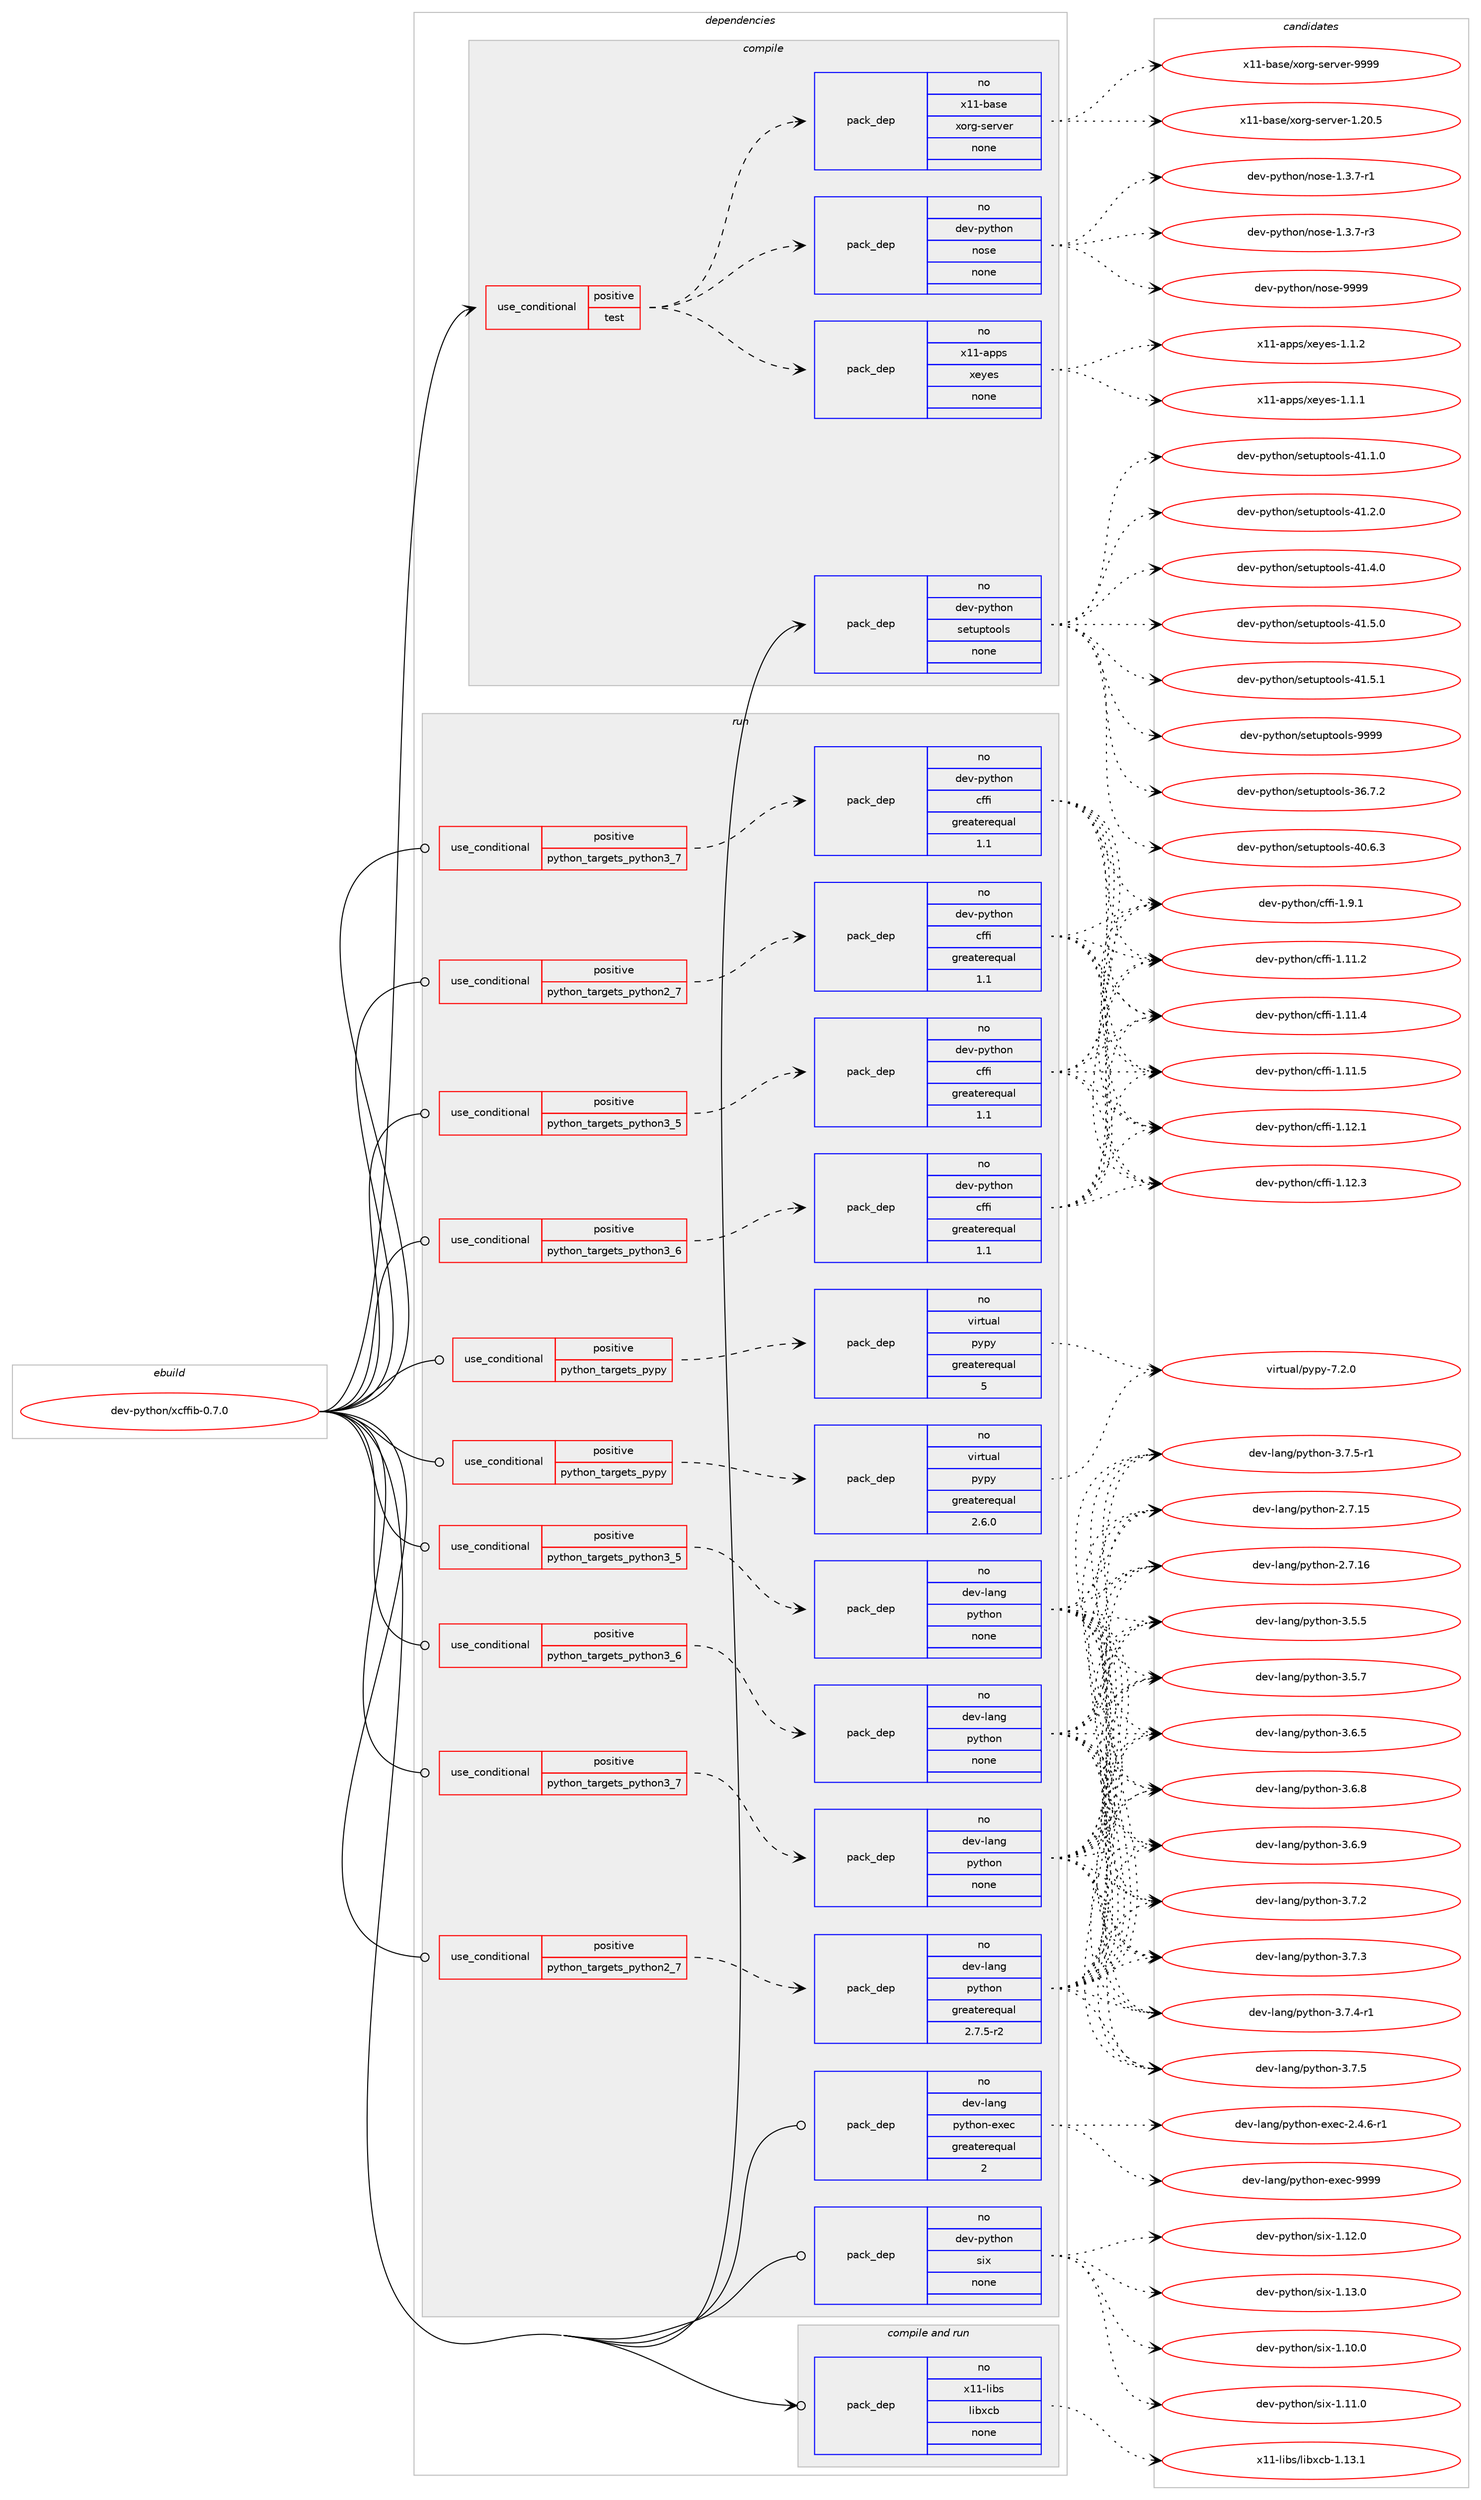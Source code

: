 digraph prolog {

# *************
# Graph options
# *************

newrank=true;
concentrate=true;
compound=true;
graph [rankdir=LR,fontname=Helvetica,fontsize=10,ranksep=1.5];#, ranksep=2.5, nodesep=0.2];
edge  [arrowhead=vee];
node  [fontname=Helvetica,fontsize=10];

# **********
# The ebuild
# **********

subgraph cluster_leftcol {
color=gray;
rank=same;
label=<<i>ebuild</i>>;
id [label="dev-python/xcffib-0.7.0", color=red, width=4, href="../dev-python/xcffib-0.7.0.svg"];
}

# ****************
# The dependencies
# ****************

subgraph cluster_midcol {
color=gray;
label=<<i>dependencies</i>>;
subgraph cluster_compile {
fillcolor="#eeeeee";
style=filled;
label=<<i>compile</i>>;
subgraph cond151661 {
dependency644522 [label=<<TABLE BORDER="0" CELLBORDER="1" CELLSPACING="0" CELLPADDING="4"><TR><TD ROWSPAN="3" CELLPADDING="10">use_conditional</TD></TR><TR><TD>positive</TD></TR><TR><TD>test</TD></TR></TABLE>>, shape=none, color=red];
subgraph pack480972 {
dependency644523 [label=<<TABLE BORDER="0" CELLBORDER="1" CELLSPACING="0" CELLPADDING="4" WIDTH="220"><TR><TD ROWSPAN="6" CELLPADDING="30">pack_dep</TD></TR><TR><TD WIDTH="110">no</TD></TR><TR><TD>dev-python</TD></TR><TR><TD>nose</TD></TR><TR><TD>none</TD></TR><TR><TD></TD></TR></TABLE>>, shape=none, color=blue];
}
dependency644522:e -> dependency644523:w [weight=20,style="dashed",arrowhead="vee"];
subgraph pack480973 {
dependency644524 [label=<<TABLE BORDER="0" CELLBORDER="1" CELLSPACING="0" CELLPADDING="4" WIDTH="220"><TR><TD ROWSPAN="6" CELLPADDING="30">pack_dep</TD></TR><TR><TD WIDTH="110">no</TD></TR><TR><TD>x11-base</TD></TR><TR><TD>xorg-server</TD></TR><TR><TD>none</TD></TR><TR><TD></TD></TR></TABLE>>, shape=none, color=blue];
}
dependency644522:e -> dependency644524:w [weight=20,style="dashed",arrowhead="vee"];
subgraph pack480974 {
dependency644525 [label=<<TABLE BORDER="0" CELLBORDER="1" CELLSPACING="0" CELLPADDING="4" WIDTH="220"><TR><TD ROWSPAN="6" CELLPADDING="30">pack_dep</TD></TR><TR><TD WIDTH="110">no</TD></TR><TR><TD>x11-apps</TD></TR><TR><TD>xeyes</TD></TR><TR><TD>none</TD></TR><TR><TD></TD></TR></TABLE>>, shape=none, color=blue];
}
dependency644522:e -> dependency644525:w [weight=20,style="dashed",arrowhead="vee"];
}
id:e -> dependency644522:w [weight=20,style="solid",arrowhead="vee"];
subgraph pack480975 {
dependency644526 [label=<<TABLE BORDER="0" CELLBORDER="1" CELLSPACING="0" CELLPADDING="4" WIDTH="220"><TR><TD ROWSPAN="6" CELLPADDING="30">pack_dep</TD></TR><TR><TD WIDTH="110">no</TD></TR><TR><TD>dev-python</TD></TR><TR><TD>setuptools</TD></TR><TR><TD>none</TD></TR><TR><TD></TD></TR></TABLE>>, shape=none, color=blue];
}
id:e -> dependency644526:w [weight=20,style="solid",arrowhead="vee"];
}
subgraph cluster_compileandrun {
fillcolor="#eeeeee";
style=filled;
label=<<i>compile and run</i>>;
subgraph pack480976 {
dependency644527 [label=<<TABLE BORDER="0" CELLBORDER="1" CELLSPACING="0" CELLPADDING="4" WIDTH="220"><TR><TD ROWSPAN="6" CELLPADDING="30">pack_dep</TD></TR><TR><TD WIDTH="110">no</TD></TR><TR><TD>x11-libs</TD></TR><TR><TD>libxcb</TD></TR><TR><TD>none</TD></TR><TR><TD></TD></TR></TABLE>>, shape=none, color=blue];
}
id:e -> dependency644527:w [weight=20,style="solid",arrowhead="odotvee"];
}
subgraph cluster_run {
fillcolor="#eeeeee";
style=filled;
label=<<i>run</i>>;
subgraph cond151662 {
dependency644528 [label=<<TABLE BORDER="0" CELLBORDER="1" CELLSPACING="0" CELLPADDING="4"><TR><TD ROWSPAN="3" CELLPADDING="10">use_conditional</TD></TR><TR><TD>positive</TD></TR><TR><TD>python_targets_pypy</TD></TR></TABLE>>, shape=none, color=red];
subgraph pack480977 {
dependency644529 [label=<<TABLE BORDER="0" CELLBORDER="1" CELLSPACING="0" CELLPADDING="4" WIDTH="220"><TR><TD ROWSPAN="6" CELLPADDING="30">pack_dep</TD></TR><TR><TD WIDTH="110">no</TD></TR><TR><TD>virtual</TD></TR><TR><TD>pypy</TD></TR><TR><TD>greaterequal</TD></TR><TR><TD>2.6.0</TD></TR></TABLE>>, shape=none, color=blue];
}
dependency644528:e -> dependency644529:w [weight=20,style="dashed",arrowhead="vee"];
}
id:e -> dependency644528:w [weight=20,style="solid",arrowhead="odot"];
subgraph cond151663 {
dependency644530 [label=<<TABLE BORDER="0" CELLBORDER="1" CELLSPACING="0" CELLPADDING="4"><TR><TD ROWSPAN="3" CELLPADDING="10">use_conditional</TD></TR><TR><TD>positive</TD></TR><TR><TD>python_targets_pypy</TD></TR></TABLE>>, shape=none, color=red];
subgraph pack480978 {
dependency644531 [label=<<TABLE BORDER="0" CELLBORDER="1" CELLSPACING="0" CELLPADDING="4" WIDTH="220"><TR><TD ROWSPAN="6" CELLPADDING="30">pack_dep</TD></TR><TR><TD WIDTH="110">no</TD></TR><TR><TD>virtual</TD></TR><TR><TD>pypy</TD></TR><TR><TD>greaterequal</TD></TR><TR><TD>5</TD></TR></TABLE>>, shape=none, color=blue];
}
dependency644530:e -> dependency644531:w [weight=20,style="dashed",arrowhead="vee"];
}
id:e -> dependency644530:w [weight=20,style="solid",arrowhead="odot"];
subgraph cond151664 {
dependency644532 [label=<<TABLE BORDER="0" CELLBORDER="1" CELLSPACING="0" CELLPADDING="4"><TR><TD ROWSPAN="3" CELLPADDING="10">use_conditional</TD></TR><TR><TD>positive</TD></TR><TR><TD>python_targets_python2_7</TD></TR></TABLE>>, shape=none, color=red];
subgraph pack480979 {
dependency644533 [label=<<TABLE BORDER="0" CELLBORDER="1" CELLSPACING="0" CELLPADDING="4" WIDTH="220"><TR><TD ROWSPAN="6" CELLPADDING="30">pack_dep</TD></TR><TR><TD WIDTH="110">no</TD></TR><TR><TD>dev-lang</TD></TR><TR><TD>python</TD></TR><TR><TD>greaterequal</TD></TR><TR><TD>2.7.5-r2</TD></TR></TABLE>>, shape=none, color=blue];
}
dependency644532:e -> dependency644533:w [weight=20,style="dashed",arrowhead="vee"];
}
id:e -> dependency644532:w [weight=20,style="solid",arrowhead="odot"];
subgraph cond151665 {
dependency644534 [label=<<TABLE BORDER="0" CELLBORDER="1" CELLSPACING="0" CELLPADDING="4"><TR><TD ROWSPAN="3" CELLPADDING="10">use_conditional</TD></TR><TR><TD>positive</TD></TR><TR><TD>python_targets_python2_7</TD></TR></TABLE>>, shape=none, color=red];
subgraph pack480980 {
dependency644535 [label=<<TABLE BORDER="0" CELLBORDER="1" CELLSPACING="0" CELLPADDING="4" WIDTH="220"><TR><TD ROWSPAN="6" CELLPADDING="30">pack_dep</TD></TR><TR><TD WIDTH="110">no</TD></TR><TR><TD>dev-python</TD></TR><TR><TD>cffi</TD></TR><TR><TD>greaterequal</TD></TR><TR><TD>1.1</TD></TR></TABLE>>, shape=none, color=blue];
}
dependency644534:e -> dependency644535:w [weight=20,style="dashed",arrowhead="vee"];
}
id:e -> dependency644534:w [weight=20,style="solid",arrowhead="odot"];
subgraph cond151666 {
dependency644536 [label=<<TABLE BORDER="0" CELLBORDER="1" CELLSPACING="0" CELLPADDING="4"><TR><TD ROWSPAN="3" CELLPADDING="10">use_conditional</TD></TR><TR><TD>positive</TD></TR><TR><TD>python_targets_python3_5</TD></TR></TABLE>>, shape=none, color=red];
subgraph pack480981 {
dependency644537 [label=<<TABLE BORDER="0" CELLBORDER="1" CELLSPACING="0" CELLPADDING="4" WIDTH="220"><TR><TD ROWSPAN="6" CELLPADDING="30">pack_dep</TD></TR><TR><TD WIDTH="110">no</TD></TR><TR><TD>dev-lang</TD></TR><TR><TD>python</TD></TR><TR><TD>none</TD></TR><TR><TD></TD></TR></TABLE>>, shape=none, color=blue];
}
dependency644536:e -> dependency644537:w [weight=20,style="dashed",arrowhead="vee"];
}
id:e -> dependency644536:w [weight=20,style="solid",arrowhead="odot"];
subgraph cond151667 {
dependency644538 [label=<<TABLE BORDER="0" CELLBORDER="1" CELLSPACING="0" CELLPADDING="4"><TR><TD ROWSPAN="3" CELLPADDING="10">use_conditional</TD></TR><TR><TD>positive</TD></TR><TR><TD>python_targets_python3_5</TD></TR></TABLE>>, shape=none, color=red];
subgraph pack480982 {
dependency644539 [label=<<TABLE BORDER="0" CELLBORDER="1" CELLSPACING="0" CELLPADDING="4" WIDTH="220"><TR><TD ROWSPAN="6" CELLPADDING="30">pack_dep</TD></TR><TR><TD WIDTH="110">no</TD></TR><TR><TD>dev-python</TD></TR><TR><TD>cffi</TD></TR><TR><TD>greaterequal</TD></TR><TR><TD>1.1</TD></TR></TABLE>>, shape=none, color=blue];
}
dependency644538:e -> dependency644539:w [weight=20,style="dashed",arrowhead="vee"];
}
id:e -> dependency644538:w [weight=20,style="solid",arrowhead="odot"];
subgraph cond151668 {
dependency644540 [label=<<TABLE BORDER="0" CELLBORDER="1" CELLSPACING="0" CELLPADDING="4"><TR><TD ROWSPAN="3" CELLPADDING="10">use_conditional</TD></TR><TR><TD>positive</TD></TR><TR><TD>python_targets_python3_6</TD></TR></TABLE>>, shape=none, color=red];
subgraph pack480983 {
dependency644541 [label=<<TABLE BORDER="0" CELLBORDER="1" CELLSPACING="0" CELLPADDING="4" WIDTH="220"><TR><TD ROWSPAN="6" CELLPADDING="30">pack_dep</TD></TR><TR><TD WIDTH="110">no</TD></TR><TR><TD>dev-lang</TD></TR><TR><TD>python</TD></TR><TR><TD>none</TD></TR><TR><TD></TD></TR></TABLE>>, shape=none, color=blue];
}
dependency644540:e -> dependency644541:w [weight=20,style="dashed",arrowhead="vee"];
}
id:e -> dependency644540:w [weight=20,style="solid",arrowhead="odot"];
subgraph cond151669 {
dependency644542 [label=<<TABLE BORDER="0" CELLBORDER="1" CELLSPACING="0" CELLPADDING="4"><TR><TD ROWSPAN="3" CELLPADDING="10">use_conditional</TD></TR><TR><TD>positive</TD></TR><TR><TD>python_targets_python3_6</TD></TR></TABLE>>, shape=none, color=red];
subgraph pack480984 {
dependency644543 [label=<<TABLE BORDER="0" CELLBORDER="1" CELLSPACING="0" CELLPADDING="4" WIDTH="220"><TR><TD ROWSPAN="6" CELLPADDING="30">pack_dep</TD></TR><TR><TD WIDTH="110">no</TD></TR><TR><TD>dev-python</TD></TR><TR><TD>cffi</TD></TR><TR><TD>greaterequal</TD></TR><TR><TD>1.1</TD></TR></TABLE>>, shape=none, color=blue];
}
dependency644542:e -> dependency644543:w [weight=20,style="dashed",arrowhead="vee"];
}
id:e -> dependency644542:w [weight=20,style="solid",arrowhead="odot"];
subgraph cond151670 {
dependency644544 [label=<<TABLE BORDER="0" CELLBORDER="1" CELLSPACING="0" CELLPADDING="4"><TR><TD ROWSPAN="3" CELLPADDING="10">use_conditional</TD></TR><TR><TD>positive</TD></TR><TR><TD>python_targets_python3_7</TD></TR></TABLE>>, shape=none, color=red];
subgraph pack480985 {
dependency644545 [label=<<TABLE BORDER="0" CELLBORDER="1" CELLSPACING="0" CELLPADDING="4" WIDTH="220"><TR><TD ROWSPAN="6" CELLPADDING="30">pack_dep</TD></TR><TR><TD WIDTH="110">no</TD></TR><TR><TD>dev-lang</TD></TR><TR><TD>python</TD></TR><TR><TD>none</TD></TR><TR><TD></TD></TR></TABLE>>, shape=none, color=blue];
}
dependency644544:e -> dependency644545:w [weight=20,style="dashed",arrowhead="vee"];
}
id:e -> dependency644544:w [weight=20,style="solid",arrowhead="odot"];
subgraph cond151671 {
dependency644546 [label=<<TABLE BORDER="0" CELLBORDER="1" CELLSPACING="0" CELLPADDING="4"><TR><TD ROWSPAN="3" CELLPADDING="10">use_conditional</TD></TR><TR><TD>positive</TD></TR><TR><TD>python_targets_python3_7</TD></TR></TABLE>>, shape=none, color=red];
subgraph pack480986 {
dependency644547 [label=<<TABLE BORDER="0" CELLBORDER="1" CELLSPACING="0" CELLPADDING="4" WIDTH="220"><TR><TD ROWSPAN="6" CELLPADDING="30">pack_dep</TD></TR><TR><TD WIDTH="110">no</TD></TR><TR><TD>dev-python</TD></TR><TR><TD>cffi</TD></TR><TR><TD>greaterequal</TD></TR><TR><TD>1.1</TD></TR></TABLE>>, shape=none, color=blue];
}
dependency644546:e -> dependency644547:w [weight=20,style="dashed",arrowhead="vee"];
}
id:e -> dependency644546:w [weight=20,style="solid",arrowhead="odot"];
subgraph pack480987 {
dependency644548 [label=<<TABLE BORDER="0" CELLBORDER="1" CELLSPACING="0" CELLPADDING="4" WIDTH="220"><TR><TD ROWSPAN="6" CELLPADDING="30">pack_dep</TD></TR><TR><TD WIDTH="110">no</TD></TR><TR><TD>dev-lang</TD></TR><TR><TD>python-exec</TD></TR><TR><TD>greaterequal</TD></TR><TR><TD>2</TD></TR></TABLE>>, shape=none, color=blue];
}
id:e -> dependency644548:w [weight=20,style="solid",arrowhead="odot"];
subgraph pack480988 {
dependency644549 [label=<<TABLE BORDER="0" CELLBORDER="1" CELLSPACING="0" CELLPADDING="4" WIDTH="220"><TR><TD ROWSPAN="6" CELLPADDING="30">pack_dep</TD></TR><TR><TD WIDTH="110">no</TD></TR><TR><TD>dev-python</TD></TR><TR><TD>six</TD></TR><TR><TD>none</TD></TR><TR><TD></TD></TR></TABLE>>, shape=none, color=blue];
}
id:e -> dependency644549:w [weight=20,style="solid",arrowhead="odot"];
}
}

# **************
# The candidates
# **************

subgraph cluster_choices {
rank=same;
color=gray;
label=<<i>candidates</i>>;

subgraph choice480972 {
color=black;
nodesep=1;
choice10010111845112121116104111110471101111151014549465146554511449 [label="dev-python/nose-1.3.7-r1", color=red, width=4,href="../dev-python/nose-1.3.7-r1.svg"];
choice10010111845112121116104111110471101111151014549465146554511451 [label="dev-python/nose-1.3.7-r3", color=red, width=4,href="../dev-python/nose-1.3.7-r3.svg"];
choice10010111845112121116104111110471101111151014557575757 [label="dev-python/nose-9999", color=red, width=4,href="../dev-python/nose-9999.svg"];
dependency644523:e -> choice10010111845112121116104111110471101111151014549465146554511449:w [style=dotted,weight="100"];
dependency644523:e -> choice10010111845112121116104111110471101111151014549465146554511451:w [style=dotted,weight="100"];
dependency644523:e -> choice10010111845112121116104111110471101111151014557575757:w [style=dotted,weight="100"];
}
subgraph choice480973 {
color=black;
nodesep=1;
choice1204949459897115101471201111141034511510111411810111445494650484653 [label="x11-base/xorg-server-1.20.5", color=red, width=4,href="../x11-base/xorg-server-1.20.5.svg"];
choice120494945989711510147120111114103451151011141181011144557575757 [label="x11-base/xorg-server-9999", color=red, width=4,href="../x11-base/xorg-server-9999.svg"];
dependency644524:e -> choice1204949459897115101471201111141034511510111411810111445494650484653:w [style=dotted,weight="100"];
dependency644524:e -> choice120494945989711510147120111114103451151011141181011144557575757:w [style=dotted,weight="100"];
}
subgraph choice480974 {
color=black;
nodesep=1;
choice1204949459711211211547120101121101115454946494649 [label="x11-apps/xeyes-1.1.1", color=red, width=4,href="../x11-apps/xeyes-1.1.1.svg"];
choice1204949459711211211547120101121101115454946494650 [label="x11-apps/xeyes-1.1.2", color=red, width=4,href="../x11-apps/xeyes-1.1.2.svg"];
dependency644525:e -> choice1204949459711211211547120101121101115454946494649:w [style=dotted,weight="100"];
dependency644525:e -> choice1204949459711211211547120101121101115454946494650:w [style=dotted,weight="100"];
}
subgraph choice480975 {
color=black;
nodesep=1;
choice100101118451121211161041111104711510111611711211611111110811545515446554650 [label="dev-python/setuptools-36.7.2", color=red, width=4,href="../dev-python/setuptools-36.7.2.svg"];
choice100101118451121211161041111104711510111611711211611111110811545524846544651 [label="dev-python/setuptools-40.6.3", color=red, width=4,href="../dev-python/setuptools-40.6.3.svg"];
choice100101118451121211161041111104711510111611711211611111110811545524946494648 [label="dev-python/setuptools-41.1.0", color=red, width=4,href="../dev-python/setuptools-41.1.0.svg"];
choice100101118451121211161041111104711510111611711211611111110811545524946504648 [label="dev-python/setuptools-41.2.0", color=red, width=4,href="../dev-python/setuptools-41.2.0.svg"];
choice100101118451121211161041111104711510111611711211611111110811545524946524648 [label="dev-python/setuptools-41.4.0", color=red, width=4,href="../dev-python/setuptools-41.4.0.svg"];
choice100101118451121211161041111104711510111611711211611111110811545524946534648 [label="dev-python/setuptools-41.5.0", color=red, width=4,href="../dev-python/setuptools-41.5.0.svg"];
choice100101118451121211161041111104711510111611711211611111110811545524946534649 [label="dev-python/setuptools-41.5.1", color=red, width=4,href="../dev-python/setuptools-41.5.1.svg"];
choice10010111845112121116104111110471151011161171121161111111081154557575757 [label="dev-python/setuptools-9999", color=red, width=4,href="../dev-python/setuptools-9999.svg"];
dependency644526:e -> choice100101118451121211161041111104711510111611711211611111110811545515446554650:w [style=dotted,weight="100"];
dependency644526:e -> choice100101118451121211161041111104711510111611711211611111110811545524846544651:w [style=dotted,weight="100"];
dependency644526:e -> choice100101118451121211161041111104711510111611711211611111110811545524946494648:w [style=dotted,weight="100"];
dependency644526:e -> choice100101118451121211161041111104711510111611711211611111110811545524946504648:w [style=dotted,weight="100"];
dependency644526:e -> choice100101118451121211161041111104711510111611711211611111110811545524946524648:w [style=dotted,weight="100"];
dependency644526:e -> choice100101118451121211161041111104711510111611711211611111110811545524946534648:w [style=dotted,weight="100"];
dependency644526:e -> choice100101118451121211161041111104711510111611711211611111110811545524946534649:w [style=dotted,weight="100"];
dependency644526:e -> choice10010111845112121116104111110471151011161171121161111111081154557575757:w [style=dotted,weight="100"];
}
subgraph choice480976 {
color=black;
nodesep=1;
choice120494945108105981154710810598120999845494649514649 [label="x11-libs/libxcb-1.13.1", color=red, width=4,href="../x11-libs/libxcb-1.13.1.svg"];
dependency644527:e -> choice120494945108105981154710810598120999845494649514649:w [style=dotted,weight="100"];
}
subgraph choice480977 {
color=black;
nodesep=1;
choice1181051141161179710847112121112121455546504648 [label="virtual/pypy-7.2.0", color=red, width=4,href="../virtual/pypy-7.2.0.svg"];
dependency644529:e -> choice1181051141161179710847112121112121455546504648:w [style=dotted,weight="100"];
}
subgraph choice480978 {
color=black;
nodesep=1;
choice1181051141161179710847112121112121455546504648 [label="virtual/pypy-7.2.0", color=red, width=4,href="../virtual/pypy-7.2.0.svg"];
dependency644531:e -> choice1181051141161179710847112121112121455546504648:w [style=dotted,weight="100"];
}
subgraph choice480979 {
color=black;
nodesep=1;
choice10010111845108971101034711212111610411111045504655464953 [label="dev-lang/python-2.7.15", color=red, width=4,href="../dev-lang/python-2.7.15.svg"];
choice10010111845108971101034711212111610411111045504655464954 [label="dev-lang/python-2.7.16", color=red, width=4,href="../dev-lang/python-2.7.16.svg"];
choice100101118451089711010347112121116104111110455146534653 [label="dev-lang/python-3.5.5", color=red, width=4,href="../dev-lang/python-3.5.5.svg"];
choice100101118451089711010347112121116104111110455146534655 [label="dev-lang/python-3.5.7", color=red, width=4,href="../dev-lang/python-3.5.7.svg"];
choice100101118451089711010347112121116104111110455146544653 [label="dev-lang/python-3.6.5", color=red, width=4,href="../dev-lang/python-3.6.5.svg"];
choice100101118451089711010347112121116104111110455146544656 [label="dev-lang/python-3.6.8", color=red, width=4,href="../dev-lang/python-3.6.8.svg"];
choice100101118451089711010347112121116104111110455146544657 [label="dev-lang/python-3.6.9", color=red, width=4,href="../dev-lang/python-3.6.9.svg"];
choice100101118451089711010347112121116104111110455146554650 [label="dev-lang/python-3.7.2", color=red, width=4,href="../dev-lang/python-3.7.2.svg"];
choice100101118451089711010347112121116104111110455146554651 [label="dev-lang/python-3.7.3", color=red, width=4,href="../dev-lang/python-3.7.3.svg"];
choice1001011184510897110103471121211161041111104551465546524511449 [label="dev-lang/python-3.7.4-r1", color=red, width=4,href="../dev-lang/python-3.7.4-r1.svg"];
choice100101118451089711010347112121116104111110455146554653 [label="dev-lang/python-3.7.5", color=red, width=4,href="../dev-lang/python-3.7.5.svg"];
choice1001011184510897110103471121211161041111104551465546534511449 [label="dev-lang/python-3.7.5-r1", color=red, width=4,href="../dev-lang/python-3.7.5-r1.svg"];
dependency644533:e -> choice10010111845108971101034711212111610411111045504655464953:w [style=dotted,weight="100"];
dependency644533:e -> choice10010111845108971101034711212111610411111045504655464954:w [style=dotted,weight="100"];
dependency644533:e -> choice100101118451089711010347112121116104111110455146534653:w [style=dotted,weight="100"];
dependency644533:e -> choice100101118451089711010347112121116104111110455146534655:w [style=dotted,weight="100"];
dependency644533:e -> choice100101118451089711010347112121116104111110455146544653:w [style=dotted,weight="100"];
dependency644533:e -> choice100101118451089711010347112121116104111110455146544656:w [style=dotted,weight="100"];
dependency644533:e -> choice100101118451089711010347112121116104111110455146544657:w [style=dotted,weight="100"];
dependency644533:e -> choice100101118451089711010347112121116104111110455146554650:w [style=dotted,weight="100"];
dependency644533:e -> choice100101118451089711010347112121116104111110455146554651:w [style=dotted,weight="100"];
dependency644533:e -> choice1001011184510897110103471121211161041111104551465546524511449:w [style=dotted,weight="100"];
dependency644533:e -> choice100101118451089711010347112121116104111110455146554653:w [style=dotted,weight="100"];
dependency644533:e -> choice1001011184510897110103471121211161041111104551465546534511449:w [style=dotted,weight="100"];
}
subgraph choice480980 {
color=black;
nodesep=1;
choice10010111845112121116104111110479910210210545494649494650 [label="dev-python/cffi-1.11.2", color=red, width=4,href="../dev-python/cffi-1.11.2.svg"];
choice10010111845112121116104111110479910210210545494649494652 [label="dev-python/cffi-1.11.4", color=red, width=4,href="../dev-python/cffi-1.11.4.svg"];
choice10010111845112121116104111110479910210210545494649494653 [label="dev-python/cffi-1.11.5", color=red, width=4,href="../dev-python/cffi-1.11.5.svg"];
choice10010111845112121116104111110479910210210545494649504649 [label="dev-python/cffi-1.12.1", color=red, width=4,href="../dev-python/cffi-1.12.1.svg"];
choice10010111845112121116104111110479910210210545494649504651 [label="dev-python/cffi-1.12.3", color=red, width=4,href="../dev-python/cffi-1.12.3.svg"];
choice100101118451121211161041111104799102102105454946574649 [label="dev-python/cffi-1.9.1", color=red, width=4,href="../dev-python/cffi-1.9.1.svg"];
dependency644535:e -> choice10010111845112121116104111110479910210210545494649494650:w [style=dotted,weight="100"];
dependency644535:e -> choice10010111845112121116104111110479910210210545494649494652:w [style=dotted,weight="100"];
dependency644535:e -> choice10010111845112121116104111110479910210210545494649494653:w [style=dotted,weight="100"];
dependency644535:e -> choice10010111845112121116104111110479910210210545494649504649:w [style=dotted,weight="100"];
dependency644535:e -> choice10010111845112121116104111110479910210210545494649504651:w [style=dotted,weight="100"];
dependency644535:e -> choice100101118451121211161041111104799102102105454946574649:w [style=dotted,weight="100"];
}
subgraph choice480981 {
color=black;
nodesep=1;
choice10010111845108971101034711212111610411111045504655464953 [label="dev-lang/python-2.7.15", color=red, width=4,href="../dev-lang/python-2.7.15.svg"];
choice10010111845108971101034711212111610411111045504655464954 [label="dev-lang/python-2.7.16", color=red, width=4,href="../dev-lang/python-2.7.16.svg"];
choice100101118451089711010347112121116104111110455146534653 [label="dev-lang/python-3.5.5", color=red, width=4,href="../dev-lang/python-3.5.5.svg"];
choice100101118451089711010347112121116104111110455146534655 [label="dev-lang/python-3.5.7", color=red, width=4,href="../dev-lang/python-3.5.7.svg"];
choice100101118451089711010347112121116104111110455146544653 [label="dev-lang/python-3.6.5", color=red, width=4,href="../dev-lang/python-3.6.5.svg"];
choice100101118451089711010347112121116104111110455146544656 [label="dev-lang/python-3.6.8", color=red, width=4,href="../dev-lang/python-3.6.8.svg"];
choice100101118451089711010347112121116104111110455146544657 [label="dev-lang/python-3.6.9", color=red, width=4,href="../dev-lang/python-3.6.9.svg"];
choice100101118451089711010347112121116104111110455146554650 [label="dev-lang/python-3.7.2", color=red, width=4,href="../dev-lang/python-3.7.2.svg"];
choice100101118451089711010347112121116104111110455146554651 [label="dev-lang/python-3.7.3", color=red, width=4,href="../dev-lang/python-3.7.3.svg"];
choice1001011184510897110103471121211161041111104551465546524511449 [label="dev-lang/python-3.7.4-r1", color=red, width=4,href="../dev-lang/python-3.7.4-r1.svg"];
choice100101118451089711010347112121116104111110455146554653 [label="dev-lang/python-3.7.5", color=red, width=4,href="../dev-lang/python-3.7.5.svg"];
choice1001011184510897110103471121211161041111104551465546534511449 [label="dev-lang/python-3.7.5-r1", color=red, width=4,href="../dev-lang/python-3.7.5-r1.svg"];
dependency644537:e -> choice10010111845108971101034711212111610411111045504655464953:w [style=dotted,weight="100"];
dependency644537:e -> choice10010111845108971101034711212111610411111045504655464954:w [style=dotted,weight="100"];
dependency644537:e -> choice100101118451089711010347112121116104111110455146534653:w [style=dotted,weight="100"];
dependency644537:e -> choice100101118451089711010347112121116104111110455146534655:w [style=dotted,weight="100"];
dependency644537:e -> choice100101118451089711010347112121116104111110455146544653:w [style=dotted,weight="100"];
dependency644537:e -> choice100101118451089711010347112121116104111110455146544656:w [style=dotted,weight="100"];
dependency644537:e -> choice100101118451089711010347112121116104111110455146544657:w [style=dotted,weight="100"];
dependency644537:e -> choice100101118451089711010347112121116104111110455146554650:w [style=dotted,weight="100"];
dependency644537:e -> choice100101118451089711010347112121116104111110455146554651:w [style=dotted,weight="100"];
dependency644537:e -> choice1001011184510897110103471121211161041111104551465546524511449:w [style=dotted,weight="100"];
dependency644537:e -> choice100101118451089711010347112121116104111110455146554653:w [style=dotted,weight="100"];
dependency644537:e -> choice1001011184510897110103471121211161041111104551465546534511449:w [style=dotted,weight="100"];
}
subgraph choice480982 {
color=black;
nodesep=1;
choice10010111845112121116104111110479910210210545494649494650 [label="dev-python/cffi-1.11.2", color=red, width=4,href="../dev-python/cffi-1.11.2.svg"];
choice10010111845112121116104111110479910210210545494649494652 [label="dev-python/cffi-1.11.4", color=red, width=4,href="../dev-python/cffi-1.11.4.svg"];
choice10010111845112121116104111110479910210210545494649494653 [label="dev-python/cffi-1.11.5", color=red, width=4,href="../dev-python/cffi-1.11.5.svg"];
choice10010111845112121116104111110479910210210545494649504649 [label="dev-python/cffi-1.12.1", color=red, width=4,href="../dev-python/cffi-1.12.1.svg"];
choice10010111845112121116104111110479910210210545494649504651 [label="dev-python/cffi-1.12.3", color=red, width=4,href="../dev-python/cffi-1.12.3.svg"];
choice100101118451121211161041111104799102102105454946574649 [label="dev-python/cffi-1.9.1", color=red, width=4,href="../dev-python/cffi-1.9.1.svg"];
dependency644539:e -> choice10010111845112121116104111110479910210210545494649494650:w [style=dotted,weight="100"];
dependency644539:e -> choice10010111845112121116104111110479910210210545494649494652:w [style=dotted,weight="100"];
dependency644539:e -> choice10010111845112121116104111110479910210210545494649494653:w [style=dotted,weight="100"];
dependency644539:e -> choice10010111845112121116104111110479910210210545494649504649:w [style=dotted,weight="100"];
dependency644539:e -> choice10010111845112121116104111110479910210210545494649504651:w [style=dotted,weight="100"];
dependency644539:e -> choice100101118451121211161041111104799102102105454946574649:w [style=dotted,weight="100"];
}
subgraph choice480983 {
color=black;
nodesep=1;
choice10010111845108971101034711212111610411111045504655464953 [label="dev-lang/python-2.7.15", color=red, width=4,href="../dev-lang/python-2.7.15.svg"];
choice10010111845108971101034711212111610411111045504655464954 [label="dev-lang/python-2.7.16", color=red, width=4,href="../dev-lang/python-2.7.16.svg"];
choice100101118451089711010347112121116104111110455146534653 [label="dev-lang/python-3.5.5", color=red, width=4,href="../dev-lang/python-3.5.5.svg"];
choice100101118451089711010347112121116104111110455146534655 [label="dev-lang/python-3.5.7", color=red, width=4,href="../dev-lang/python-3.5.7.svg"];
choice100101118451089711010347112121116104111110455146544653 [label="dev-lang/python-3.6.5", color=red, width=4,href="../dev-lang/python-3.6.5.svg"];
choice100101118451089711010347112121116104111110455146544656 [label="dev-lang/python-3.6.8", color=red, width=4,href="../dev-lang/python-3.6.8.svg"];
choice100101118451089711010347112121116104111110455146544657 [label="dev-lang/python-3.6.9", color=red, width=4,href="../dev-lang/python-3.6.9.svg"];
choice100101118451089711010347112121116104111110455146554650 [label="dev-lang/python-3.7.2", color=red, width=4,href="../dev-lang/python-3.7.2.svg"];
choice100101118451089711010347112121116104111110455146554651 [label="dev-lang/python-3.7.3", color=red, width=4,href="../dev-lang/python-3.7.3.svg"];
choice1001011184510897110103471121211161041111104551465546524511449 [label="dev-lang/python-3.7.4-r1", color=red, width=4,href="../dev-lang/python-3.7.4-r1.svg"];
choice100101118451089711010347112121116104111110455146554653 [label="dev-lang/python-3.7.5", color=red, width=4,href="../dev-lang/python-3.7.5.svg"];
choice1001011184510897110103471121211161041111104551465546534511449 [label="dev-lang/python-3.7.5-r1", color=red, width=4,href="../dev-lang/python-3.7.5-r1.svg"];
dependency644541:e -> choice10010111845108971101034711212111610411111045504655464953:w [style=dotted,weight="100"];
dependency644541:e -> choice10010111845108971101034711212111610411111045504655464954:w [style=dotted,weight="100"];
dependency644541:e -> choice100101118451089711010347112121116104111110455146534653:w [style=dotted,weight="100"];
dependency644541:e -> choice100101118451089711010347112121116104111110455146534655:w [style=dotted,weight="100"];
dependency644541:e -> choice100101118451089711010347112121116104111110455146544653:w [style=dotted,weight="100"];
dependency644541:e -> choice100101118451089711010347112121116104111110455146544656:w [style=dotted,weight="100"];
dependency644541:e -> choice100101118451089711010347112121116104111110455146544657:w [style=dotted,weight="100"];
dependency644541:e -> choice100101118451089711010347112121116104111110455146554650:w [style=dotted,weight="100"];
dependency644541:e -> choice100101118451089711010347112121116104111110455146554651:w [style=dotted,weight="100"];
dependency644541:e -> choice1001011184510897110103471121211161041111104551465546524511449:w [style=dotted,weight="100"];
dependency644541:e -> choice100101118451089711010347112121116104111110455146554653:w [style=dotted,weight="100"];
dependency644541:e -> choice1001011184510897110103471121211161041111104551465546534511449:w [style=dotted,weight="100"];
}
subgraph choice480984 {
color=black;
nodesep=1;
choice10010111845112121116104111110479910210210545494649494650 [label="dev-python/cffi-1.11.2", color=red, width=4,href="../dev-python/cffi-1.11.2.svg"];
choice10010111845112121116104111110479910210210545494649494652 [label="dev-python/cffi-1.11.4", color=red, width=4,href="../dev-python/cffi-1.11.4.svg"];
choice10010111845112121116104111110479910210210545494649494653 [label="dev-python/cffi-1.11.5", color=red, width=4,href="../dev-python/cffi-1.11.5.svg"];
choice10010111845112121116104111110479910210210545494649504649 [label="dev-python/cffi-1.12.1", color=red, width=4,href="../dev-python/cffi-1.12.1.svg"];
choice10010111845112121116104111110479910210210545494649504651 [label="dev-python/cffi-1.12.3", color=red, width=4,href="../dev-python/cffi-1.12.3.svg"];
choice100101118451121211161041111104799102102105454946574649 [label="dev-python/cffi-1.9.1", color=red, width=4,href="../dev-python/cffi-1.9.1.svg"];
dependency644543:e -> choice10010111845112121116104111110479910210210545494649494650:w [style=dotted,weight="100"];
dependency644543:e -> choice10010111845112121116104111110479910210210545494649494652:w [style=dotted,weight="100"];
dependency644543:e -> choice10010111845112121116104111110479910210210545494649494653:w [style=dotted,weight="100"];
dependency644543:e -> choice10010111845112121116104111110479910210210545494649504649:w [style=dotted,weight="100"];
dependency644543:e -> choice10010111845112121116104111110479910210210545494649504651:w [style=dotted,weight="100"];
dependency644543:e -> choice100101118451121211161041111104799102102105454946574649:w [style=dotted,weight="100"];
}
subgraph choice480985 {
color=black;
nodesep=1;
choice10010111845108971101034711212111610411111045504655464953 [label="dev-lang/python-2.7.15", color=red, width=4,href="../dev-lang/python-2.7.15.svg"];
choice10010111845108971101034711212111610411111045504655464954 [label="dev-lang/python-2.7.16", color=red, width=4,href="../dev-lang/python-2.7.16.svg"];
choice100101118451089711010347112121116104111110455146534653 [label="dev-lang/python-3.5.5", color=red, width=4,href="../dev-lang/python-3.5.5.svg"];
choice100101118451089711010347112121116104111110455146534655 [label="dev-lang/python-3.5.7", color=red, width=4,href="../dev-lang/python-3.5.7.svg"];
choice100101118451089711010347112121116104111110455146544653 [label="dev-lang/python-3.6.5", color=red, width=4,href="../dev-lang/python-3.6.5.svg"];
choice100101118451089711010347112121116104111110455146544656 [label="dev-lang/python-3.6.8", color=red, width=4,href="../dev-lang/python-3.6.8.svg"];
choice100101118451089711010347112121116104111110455146544657 [label="dev-lang/python-3.6.9", color=red, width=4,href="../dev-lang/python-3.6.9.svg"];
choice100101118451089711010347112121116104111110455146554650 [label="dev-lang/python-3.7.2", color=red, width=4,href="../dev-lang/python-3.7.2.svg"];
choice100101118451089711010347112121116104111110455146554651 [label="dev-lang/python-3.7.3", color=red, width=4,href="../dev-lang/python-3.7.3.svg"];
choice1001011184510897110103471121211161041111104551465546524511449 [label="dev-lang/python-3.7.4-r1", color=red, width=4,href="../dev-lang/python-3.7.4-r1.svg"];
choice100101118451089711010347112121116104111110455146554653 [label="dev-lang/python-3.7.5", color=red, width=4,href="../dev-lang/python-3.7.5.svg"];
choice1001011184510897110103471121211161041111104551465546534511449 [label="dev-lang/python-3.7.5-r1", color=red, width=4,href="../dev-lang/python-3.7.5-r1.svg"];
dependency644545:e -> choice10010111845108971101034711212111610411111045504655464953:w [style=dotted,weight="100"];
dependency644545:e -> choice10010111845108971101034711212111610411111045504655464954:w [style=dotted,weight="100"];
dependency644545:e -> choice100101118451089711010347112121116104111110455146534653:w [style=dotted,weight="100"];
dependency644545:e -> choice100101118451089711010347112121116104111110455146534655:w [style=dotted,weight="100"];
dependency644545:e -> choice100101118451089711010347112121116104111110455146544653:w [style=dotted,weight="100"];
dependency644545:e -> choice100101118451089711010347112121116104111110455146544656:w [style=dotted,weight="100"];
dependency644545:e -> choice100101118451089711010347112121116104111110455146544657:w [style=dotted,weight="100"];
dependency644545:e -> choice100101118451089711010347112121116104111110455146554650:w [style=dotted,weight="100"];
dependency644545:e -> choice100101118451089711010347112121116104111110455146554651:w [style=dotted,weight="100"];
dependency644545:e -> choice1001011184510897110103471121211161041111104551465546524511449:w [style=dotted,weight="100"];
dependency644545:e -> choice100101118451089711010347112121116104111110455146554653:w [style=dotted,weight="100"];
dependency644545:e -> choice1001011184510897110103471121211161041111104551465546534511449:w [style=dotted,weight="100"];
}
subgraph choice480986 {
color=black;
nodesep=1;
choice10010111845112121116104111110479910210210545494649494650 [label="dev-python/cffi-1.11.2", color=red, width=4,href="../dev-python/cffi-1.11.2.svg"];
choice10010111845112121116104111110479910210210545494649494652 [label="dev-python/cffi-1.11.4", color=red, width=4,href="../dev-python/cffi-1.11.4.svg"];
choice10010111845112121116104111110479910210210545494649494653 [label="dev-python/cffi-1.11.5", color=red, width=4,href="../dev-python/cffi-1.11.5.svg"];
choice10010111845112121116104111110479910210210545494649504649 [label="dev-python/cffi-1.12.1", color=red, width=4,href="../dev-python/cffi-1.12.1.svg"];
choice10010111845112121116104111110479910210210545494649504651 [label="dev-python/cffi-1.12.3", color=red, width=4,href="../dev-python/cffi-1.12.3.svg"];
choice100101118451121211161041111104799102102105454946574649 [label="dev-python/cffi-1.9.1", color=red, width=4,href="../dev-python/cffi-1.9.1.svg"];
dependency644547:e -> choice10010111845112121116104111110479910210210545494649494650:w [style=dotted,weight="100"];
dependency644547:e -> choice10010111845112121116104111110479910210210545494649494652:w [style=dotted,weight="100"];
dependency644547:e -> choice10010111845112121116104111110479910210210545494649494653:w [style=dotted,weight="100"];
dependency644547:e -> choice10010111845112121116104111110479910210210545494649504649:w [style=dotted,weight="100"];
dependency644547:e -> choice10010111845112121116104111110479910210210545494649504651:w [style=dotted,weight="100"];
dependency644547:e -> choice100101118451121211161041111104799102102105454946574649:w [style=dotted,weight="100"];
}
subgraph choice480987 {
color=black;
nodesep=1;
choice10010111845108971101034711212111610411111045101120101994550465246544511449 [label="dev-lang/python-exec-2.4.6-r1", color=red, width=4,href="../dev-lang/python-exec-2.4.6-r1.svg"];
choice10010111845108971101034711212111610411111045101120101994557575757 [label="dev-lang/python-exec-9999", color=red, width=4,href="../dev-lang/python-exec-9999.svg"];
dependency644548:e -> choice10010111845108971101034711212111610411111045101120101994550465246544511449:w [style=dotted,weight="100"];
dependency644548:e -> choice10010111845108971101034711212111610411111045101120101994557575757:w [style=dotted,weight="100"];
}
subgraph choice480988 {
color=black;
nodesep=1;
choice100101118451121211161041111104711510512045494649484648 [label="dev-python/six-1.10.0", color=red, width=4,href="../dev-python/six-1.10.0.svg"];
choice100101118451121211161041111104711510512045494649494648 [label="dev-python/six-1.11.0", color=red, width=4,href="../dev-python/six-1.11.0.svg"];
choice100101118451121211161041111104711510512045494649504648 [label="dev-python/six-1.12.0", color=red, width=4,href="../dev-python/six-1.12.0.svg"];
choice100101118451121211161041111104711510512045494649514648 [label="dev-python/six-1.13.0", color=red, width=4,href="../dev-python/six-1.13.0.svg"];
dependency644549:e -> choice100101118451121211161041111104711510512045494649484648:w [style=dotted,weight="100"];
dependency644549:e -> choice100101118451121211161041111104711510512045494649494648:w [style=dotted,weight="100"];
dependency644549:e -> choice100101118451121211161041111104711510512045494649504648:w [style=dotted,weight="100"];
dependency644549:e -> choice100101118451121211161041111104711510512045494649514648:w [style=dotted,weight="100"];
}
}

}
